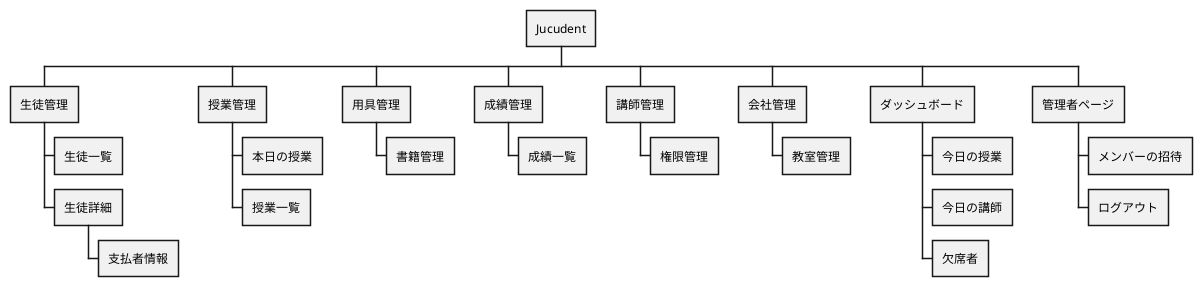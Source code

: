 @startwbs
'https://plantuml.com/wbs-diagram

* Jucudent

** 生徒管理
*** 生徒一覧
*** 生徒詳細
**** 支払者情報

** 授業管理
*** 本日の授業
*** 授業一覧

** 用具管理
*** 書籍管理

** 成績管理
*** 成績一覧

** 講師管理
*** 権限管理

** 会社管理
*** 教室管理

** ダッシュボード
*** 今日の授業
*** 今日の講師
*** 欠席者

** 管理者ページ
*** メンバーの招待
*** ログアウト
@endwbs